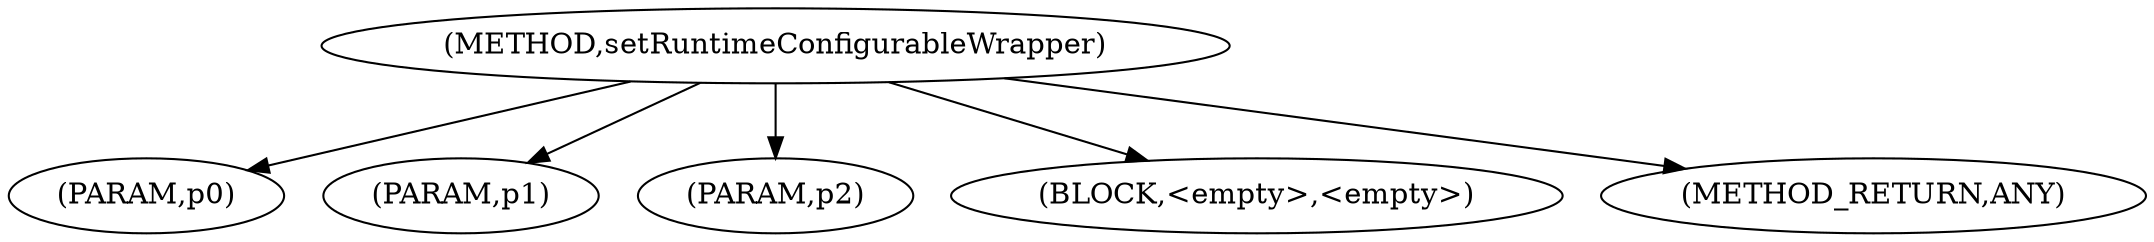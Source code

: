 digraph "setRuntimeConfigurableWrapper" {  
"665" [label = <(METHOD,setRuntimeConfigurableWrapper)> ]
"666" [label = <(PARAM,p0)> ]
"667" [label = <(PARAM,p1)> ]
"668" [label = <(PARAM,p2)> ]
"669" [label = <(BLOCK,&lt;empty&gt;,&lt;empty&gt;)> ]
"670" [label = <(METHOD_RETURN,ANY)> ]
  "665" -> "666" 
  "665" -> "667" 
  "665" -> "669" 
  "665" -> "668" 
  "665" -> "670" 
}
